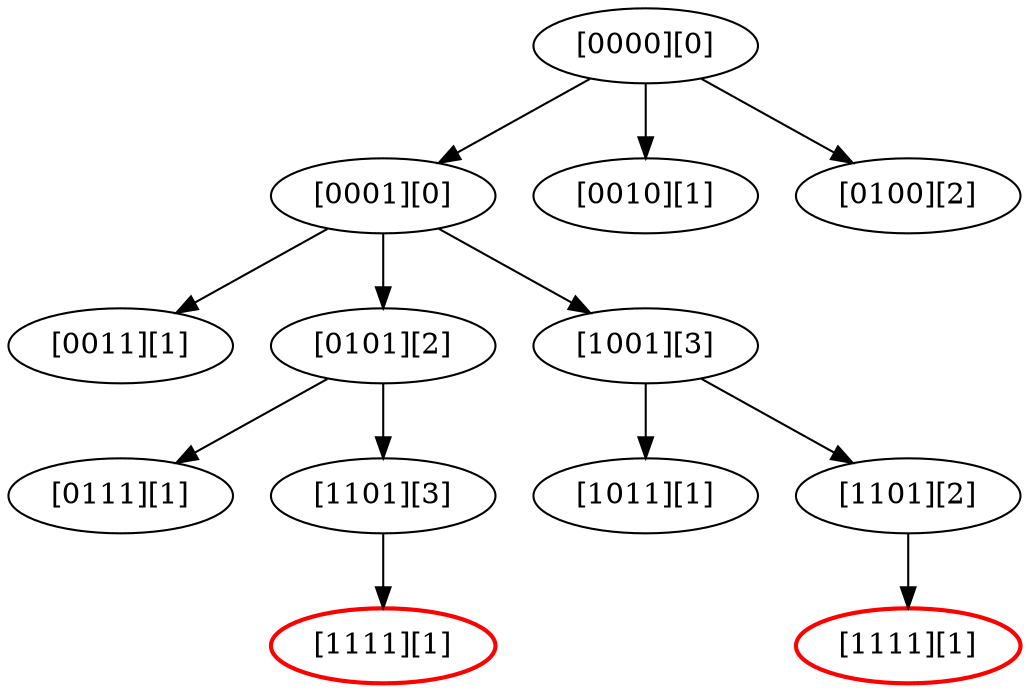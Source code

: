 digraph G {
   b0000i0 [label="[0000][0]"];
   b0001i0 [label="[0001][0]"];
   b0010i1 [label="[0010][1]"];
   b0100i2 [label="[0100][2]"];
   b0011i1 [label="[0011][1]"];
   b0101i2 [label="[0101][2]"];
   b1001i3 [label="[1001][3]"];
   b0111i1 [label="[0111][1]"];
   b1101i3 [label="[1101][3]"];
   b1011i1 [label="[1011][1]"];
   b1101i2 [label="[1101][2]"];
   b1111i1s1 [label="[1111][1]" color=red style=bold];
   b1111i1s2 [label="[1111][1]" color=red style=bold];
   b0000i0 -> b0001i0;
   b0000i0 -> b0010i1;
   b0000i0 -> b0100i2;
   b0001i0 -> b0011i1;
   b0001i0 -> b0101i2;
   b0001i0 -> b1001i3;
   b0101i2 -> b0111i1;
   b0101i2 -> b1101i3;
   b1101i3 -> b1111i1s1;
   b1001i3 -> b1011i1;
   b1001i3 -> b1101i2;
   b1101i2 -> b1111i1s2;
 }
